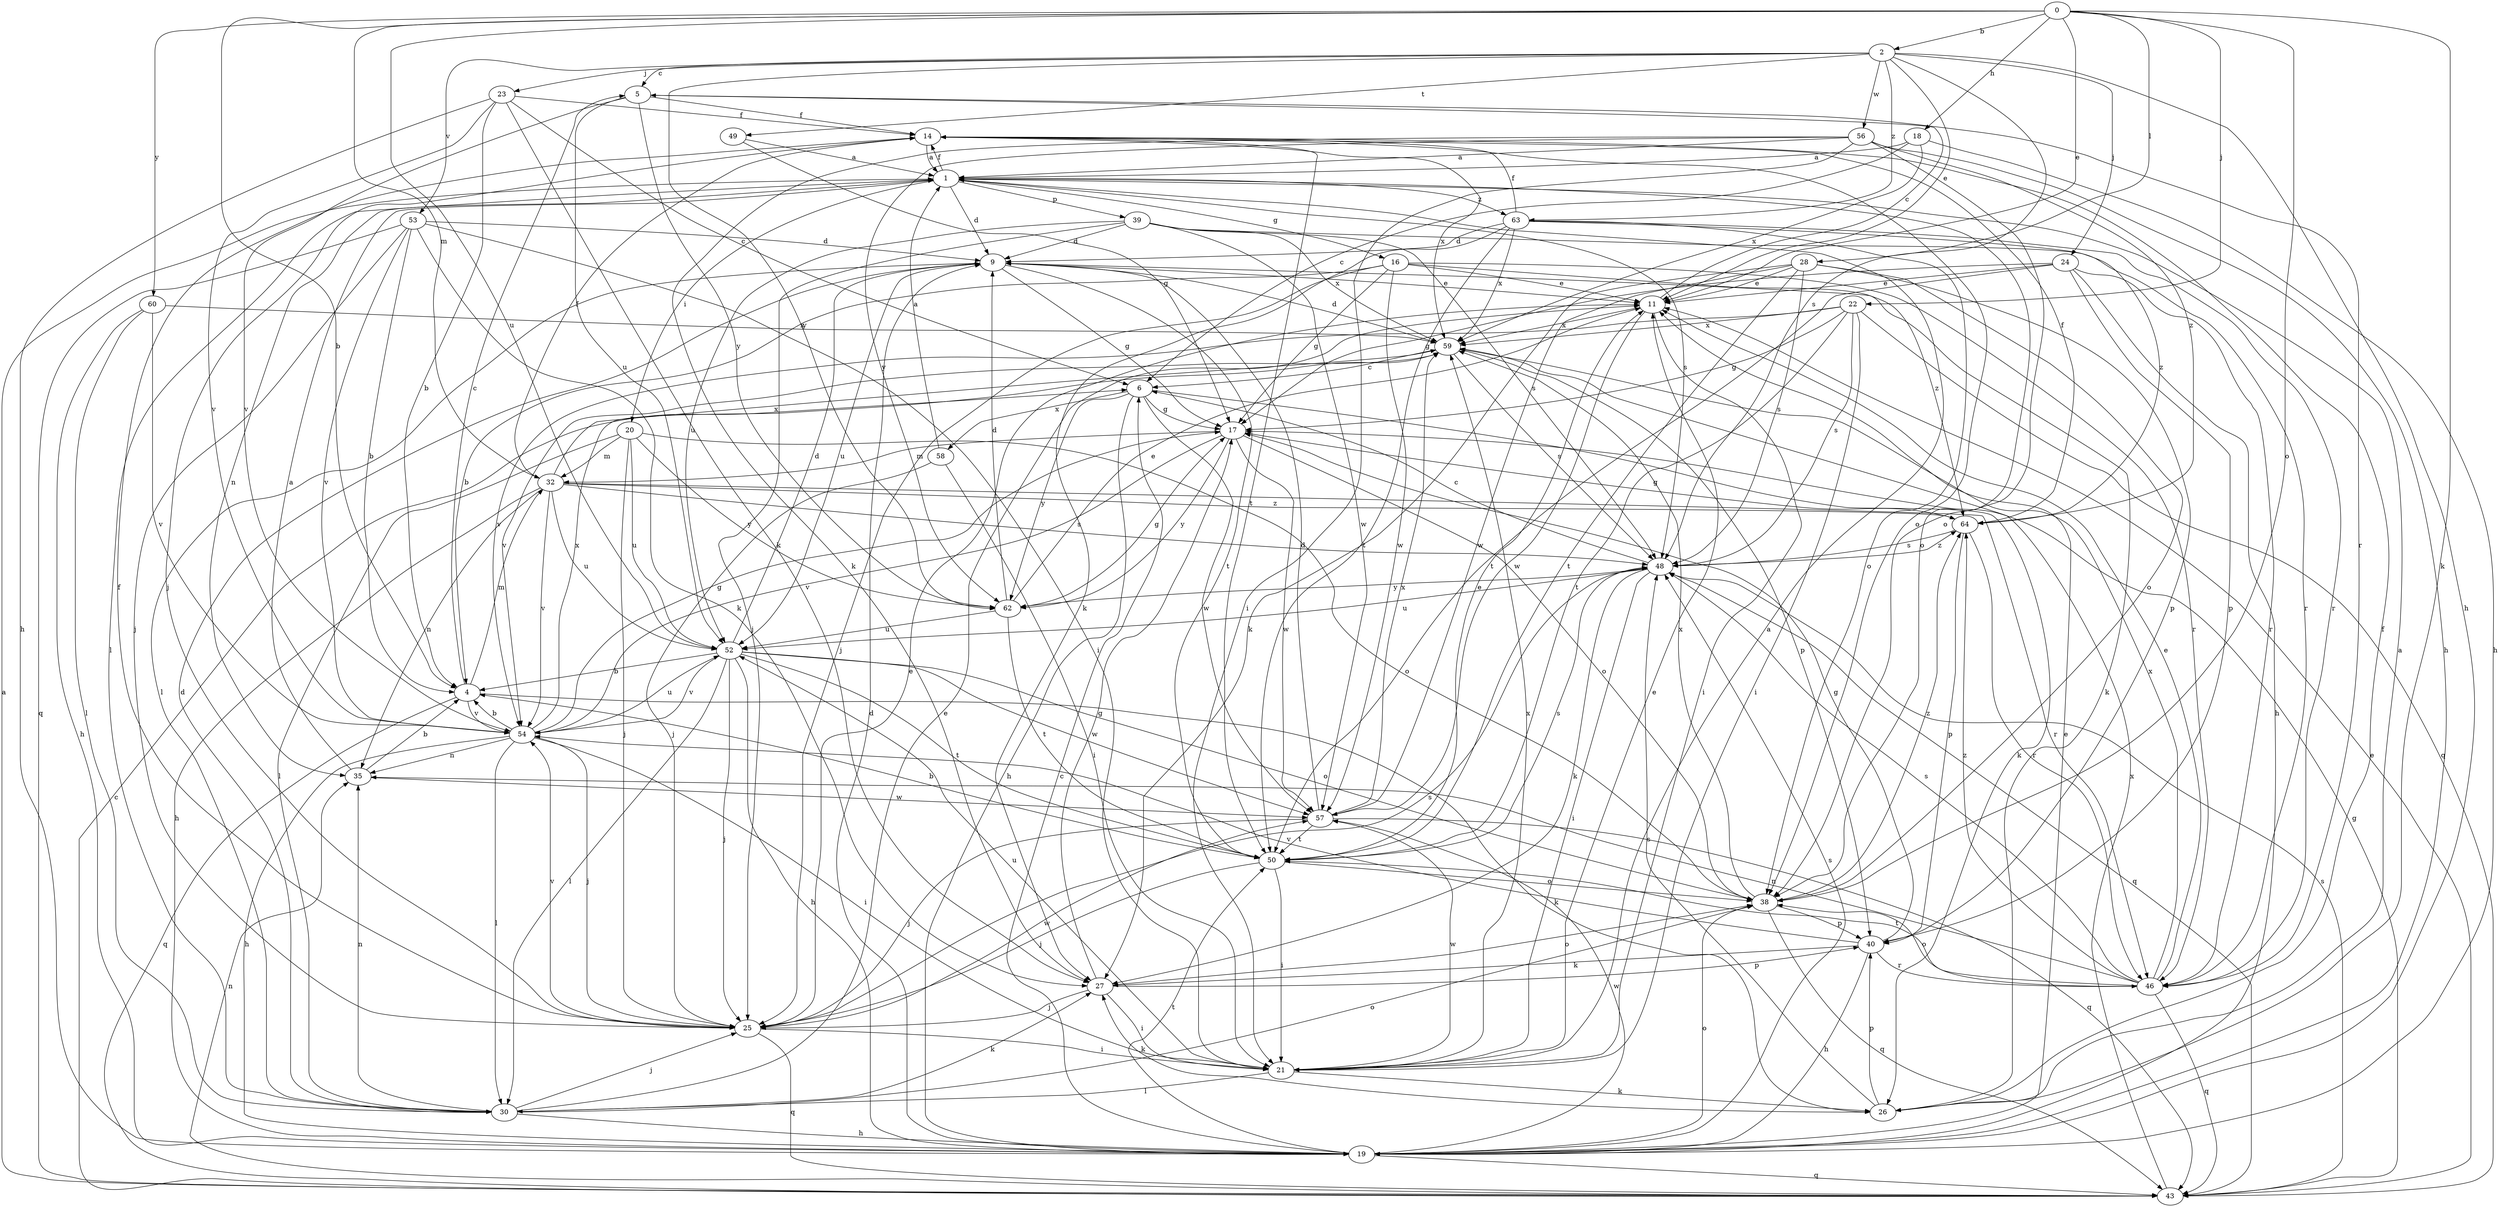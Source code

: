 strict digraph  {
0;
1;
2;
4;
5;
6;
9;
11;
14;
16;
17;
18;
19;
20;
21;
22;
23;
24;
25;
26;
27;
28;
30;
32;
35;
38;
39;
40;
43;
46;
48;
49;
50;
52;
53;
54;
56;
57;
58;
59;
60;
62;
63;
64;
0 -> 2  [label=b];
0 -> 4  [label=b];
0 -> 11  [label=e];
0 -> 18  [label=h];
0 -> 22  [label=j];
0 -> 26  [label=k];
0 -> 28  [label=l];
0 -> 32  [label=m];
0 -> 38  [label=o];
0 -> 52  [label=u];
0 -> 60  [label=y];
1 -> 9  [label=d];
1 -> 14  [label=f];
1 -> 16  [label=g];
1 -> 20  [label=i];
1 -> 30  [label=l];
1 -> 35  [label=n];
1 -> 38  [label=o];
1 -> 39  [label=p];
1 -> 48  [label=s];
1 -> 63  [label=z];
2 -> 5  [label=c];
2 -> 11  [label=e];
2 -> 19  [label=h];
2 -> 23  [label=j];
2 -> 24  [label=j];
2 -> 48  [label=s];
2 -> 49  [label=t];
2 -> 53  [label=v];
2 -> 56  [label=w];
2 -> 62  [label=y];
2 -> 63  [label=z];
4 -> 5  [label=c];
4 -> 26  [label=k];
4 -> 32  [label=m];
4 -> 43  [label=q];
4 -> 54  [label=v];
5 -> 14  [label=f];
5 -> 46  [label=r];
5 -> 52  [label=u];
5 -> 54  [label=v];
5 -> 62  [label=y];
6 -> 17  [label=g];
6 -> 19  [label=h];
6 -> 26  [label=k];
6 -> 57  [label=w];
6 -> 58  [label=x];
6 -> 62  [label=y];
9 -> 11  [label=e];
9 -> 17  [label=g];
9 -> 26  [label=k];
9 -> 30  [label=l];
9 -> 50  [label=t];
9 -> 52  [label=u];
11 -> 5  [label=c];
11 -> 21  [label=i];
11 -> 57  [label=w];
11 -> 59  [label=x];
14 -> 1  [label=a];
14 -> 25  [label=j];
14 -> 38  [label=o];
14 -> 50  [label=t];
14 -> 59  [label=x];
16 -> 4  [label=b];
16 -> 11  [label=e];
16 -> 17  [label=g];
16 -> 25  [label=j];
16 -> 46  [label=r];
16 -> 57  [label=w];
16 -> 64  [label=z];
17 -> 32  [label=m];
17 -> 38  [label=o];
17 -> 54  [label=v];
17 -> 57  [label=w];
17 -> 62  [label=y];
18 -> 1  [label=a];
18 -> 6  [label=c];
18 -> 19  [label=h];
18 -> 59  [label=x];
19 -> 6  [label=c];
19 -> 9  [label=d];
19 -> 11  [label=e];
19 -> 38  [label=o];
19 -> 43  [label=q];
19 -> 48  [label=s];
19 -> 50  [label=t];
19 -> 57  [label=w];
20 -> 25  [label=j];
20 -> 30  [label=l];
20 -> 32  [label=m];
20 -> 38  [label=o];
20 -> 52  [label=u];
20 -> 62  [label=y];
21 -> 1  [label=a];
21 -> 11  [label=e];
21 -> 26  [label=k];
21 -> 30  [label=l];
21 -> 52  [label=u];
21 -> 57  [label=w];
21 -> 59  [label=x];
22 -> 17  [label=g];
22 -> 21  [label=i];
22 -> 43  [label=q];
22 -> 48  [label=s];
22 -> 50  [label=t];
22 -> 54  [label=v];
22 -> 59  [label=x];
23 -> 4  [label=b];
23 -> 6  [label=c];
23 -> 14  [label=f];
23 -> 19  [label=h];
23 -> 27  [label=k];
23 -> 54  [label=v];
24 -> 11  [label=e];
24 -> 17  [label=g];
24 -> 19  [label=h];
24 -> 40  [label=p];
24 -> 46  [label=r];
24 -> 50  [label=t];
25 -> 11  [label=e];
25 -> 14  [label=f];
25 -> 21  [label=i];
25 -> 43  [label=q];
25 -> 48  [label=s];
25 -> 54  [label=v];
25 -> 57  [label=w];
26 -> 1  [label=a];
26 -> 14  [label=f];
26 -> 27  [label=k];
26 -> 40  [label=p];
26 -> 48  [label=s];
27 -> 17  [label=g];
27 -> 21  [label=i];
27 -> 25  [label=j];
27 -> 38  [label=o];
27 -> 40  [label=p];
28 -> 11  [label=e];
28 -> 27  [label=k];
28 -> 38  [label=o];
28 -> 40  [label=p];
28 -> 48  [label=s];
28 -> 50  [label=t];
28 -> 57  [label=w];
30 -> 9  [label=d];
30 -> 11  [label=e];
30 -> 19  [label=h];
30 -> 25  [label=j];
30 -> 27  [label=k];
30 -> 35  [label=n];
30 -> 38  [label=o];
32 -> 14  [label=f];
32 -> 19  [label=h];
32 -> 35  [label=n];
32 -> 46  [label=r];
32 -> 48  [label=s];
32 -> 52  [label=u];
32 -> 54  [label=v];
32 -> 59  [label=x];
32 -> 64  [label=z];
35 -> 1  [label=a];
35 -> 4  [label=b];
35 -> 57  [label=w];
38 -> 40  [label=p];
38 -> 43  [label=q];
38 -> 59  [label=x];
38 -> 64  [label=z];
39 -> 9  [label=d];
39 -> 25  [label=j];
39 -> 46  [label=r];
39 -> 48  [label=s];
39 -> 52  [label=u];
39 -> 57  [label=w];
39 -> 59  [label=x];
40 -> 17  [label=g];
40 -> 19  [label=h];
40 -> 27  [label=k];
40 -> 46  [label=r];
40 -> 54  [label=v];
43 -> 1  [label=a];
43 -> 6  [label=c];
43 -> 11  [label=e];
43 -> 17  [label=g];
43 -> 35  [label=n];
43 -> 48  [label=s];
43 -> 59  [label=x];
46 -> 11  [label=e];
46 -> 35  [label=n];
46 -> 38  [label=o];
46 -> 43  [label=q];
46 -> 48  [label=s];
46 -> 50  [label=t];
46 -> 59  [label=x];
46 -> 64  [label=z];
48 -> 6  [label=c];
48 -> 21  [label=i];
48 -> 27  [label=k];
48 -> 43  [label=q];
48 -> 52  [label=u];
48 -> 62  [label=y];
48 -> 64  [label=z];
49 -> 1  [label=a];
49 -> 17  [label=g];
50 -> 4  [label=b];
50 -> 11  [label=e];
50 -> 21  [label=i];
50 -> 25  [label=j];
50 -> 38  [label=o];
50 -> 48  [label=s];
52 -> 4  [label=b];
52 -> 9  [label=d];
52 -> 19  [label=h];
52 -> 25  [label=j];
52 -> 30  [label=l];
52 -> 38  [label=o];
52 -> 50  [label=t];
52 -> 54  [label=v];
52 -> 57  [label=w];
53 -> 4  [label=b];
53 -> 9  [label=d];
53 -> 21  [label=i];
53 -> 25  [label=j];
53 -> 27  [label=k];
53 -> 43  [label=q];
53 -> 54  [label=v];
54 -> 4  [label=b];
54 -> 17  [label=g];
54 -> 19  [label=h];
54 -> 21  [label=i];
54 -> 25  [label=j];
54 -> 30  [label=l];
54 -> 35  [label=n];
54 -> 52  [label=u];
54 -> 59  [label=x];
56 -> 1  [label=a];
56 -> 19  [label=h];
56 -> 21  [label=i];
56 -> 27  [label=k];
56 -> 38  [label=o];
56 -> 62  [label=y];
56 -> 64  [label=z];
57 -> 9  [label=d];
57 -> 25  [label=j];
57 -> 43  [label=q];
57 -> 50  [label=t];
57 -> 59  [label=x];
58 -> 1  [label=a];
58 -> 21  [label=i];
58 -> 25  [label=j];
59 -> 6  [label=c];
59 -> 9  [label=d];
59 -> 40  [label=p];
59 -> 48  [label=s];
59 -> 54  [label=v];
60 -> 19  [label=h];
60 -> 30  [label=l];
60 -> 54  [label=v];
60 -> 59  [label=x];
62 -> 9  [label=d];
62 -> 11  [label=e];
62 -> 17  [label=g];
62 -> 50  [label=t];
62 -> 52  [label=u];
63 -> 9  [label=d];
63 -> 14  [label=f];
63 -> 27  [label=k];
63 -> 38  [label=o];
63 -> 46  [label=r];
63 -> 50  [label=t];
63 -> 59  [label=x];
63 -> 64  [label=z];
64 -> 14  [label=f];
64 -> 17  [label=g];
64 -> 40  [label=p];
64 -> 46  [label=r];
64 -> 48  [label=s];
}
